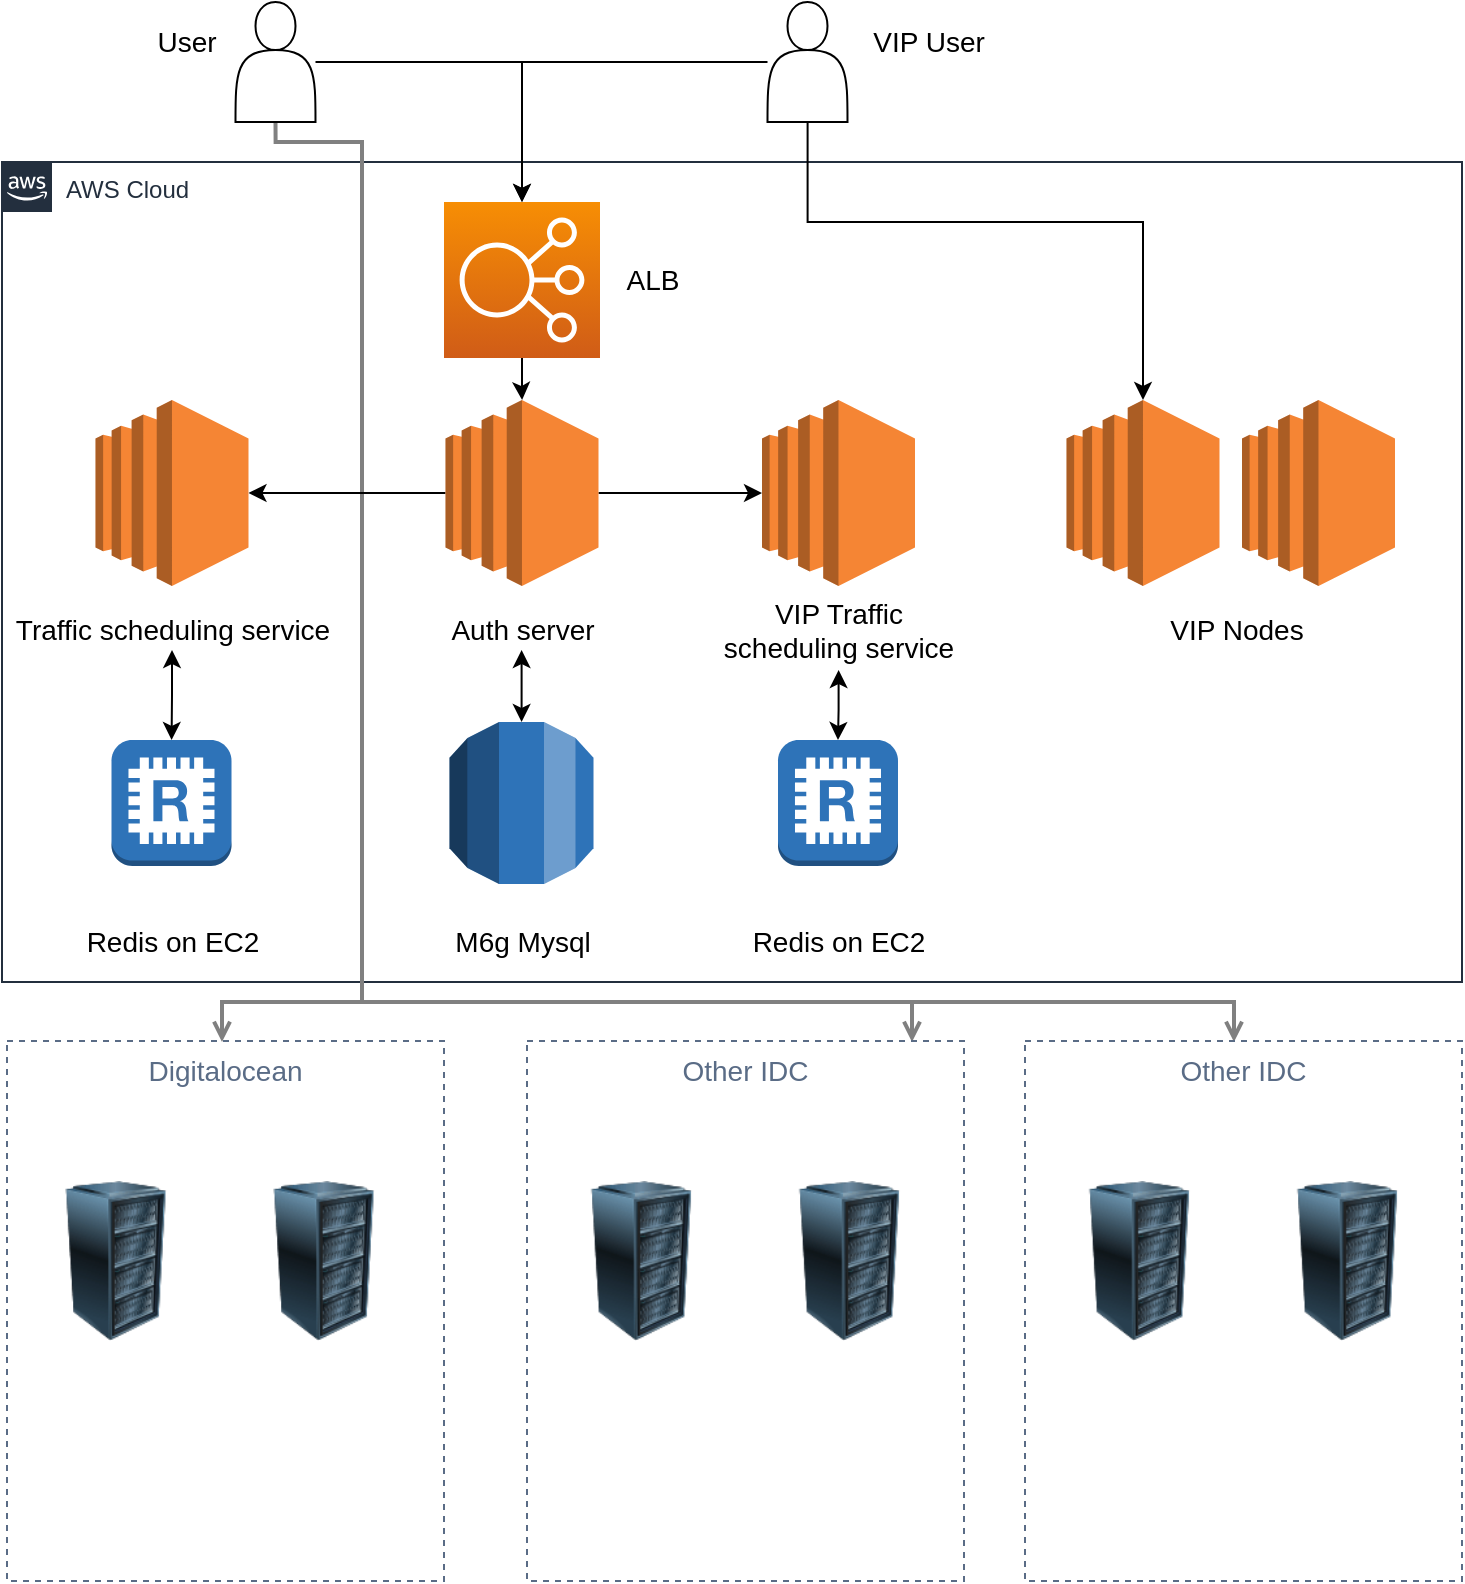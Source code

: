 <mxfile version="14.7.8" type="github">
  <diagram id="Ht1M8jgEwFfnCIfOTk4-" name="Page-1">
    <mxGraphModel dx="4730" dy="3897" grid="1" gridSize="10" guides="1" tooltips="1" connect="1" arrows="1" fold="1" page="1" pageScale="1" pageWidth="1169" pageHeight="827" math="0" shadow="0">
      <root>
        <mxCell id="0" />
        <mxCell id="1" parent="0" />
        <mxCell id="UEzPUAAOIrF-is8g5C7q-175" value="AWS Cloud" style="points=[[0,0],[0.25,0],[0.5,0],[0.75,0],[1,0],[1,0.25],[1,0.5],[1,0.75],[1,1],[0.75,1],[0.5,1],[0.25,1],[0,1],[0,0.75],[0,0.5],[0,0.25]];outlineConnect=0;gradientColor=none;html=1;whiteSpace=wrap;fontSize=12;fontStyle=0;shape=mxgraph.aws4.group;grIcon=mxgraph.aws4.group_aws_cloud_alt;strokeColor=#232F3E;fillColor=none;verticalAlign=top;align=left;spacingLeft=30;fontColor=#232F3E;dashed=0;labelBackgroundColor=#ffffff;" parent="1" vertex="1">
          <mxGeometry x="220" y="-730" width="730" height="410" as="geometry" />
        </mxCell>
        <mxCell id="UEzPUAAOIrF-is8g5C7q-202" style="edgeStyle=orthogonalEdgeStyle;rounded=0;orthogonalLoop=1;jettySize=auto;html=1;startArrow=none;startFill=0;endArrow=open;endFill=0;strokeColor=#808080;strokeWidth=2;exitX=0.5;exitY=1;exitDx=0;exitDy=0;" parent="1" source="9RIisdlZwtpkyTJBOxY_-11" edge="1">
          <mxGeometry relative="1" as="geometry">
            <Array as="points">
              <mxPoint x="357" y="-740" />
              <mxPoint x="400" y="-740" />
              <mxPoint x="400" y="-310" />
              <mxPoint x="330" y="-310" />
            </Array>
            <mxPoint x="740.067" y="-422.104" as="sourcePoint" />
            <mxPoint x="330" y="-290" as="targetPoint" />
          </mxGeometry>
        </mxCell>
        <mxCell id="UEzPUAAOIrF-is8g5C7q-203" style="edgeStyle=orthogonalEdgeStyle;rounded=0;orthogonalLoop=1;jettySize=auto;html=1;startArrow=none;startFill=0;endArrow=open;endFill=0;strokeColor=#808080;strokeWidth=2;" parent="1" edge="1">
          <mxGeometry relative="1" as="geometry">
            <Array as="points">
              <mxPoint x="740" y="-310" />
              <mxPoint x="675" y="-310" />
            </Array>
            <mxPoint x="400" y="-310" as="sourcePoint" />
            <mxPoint x="675" y="-290" as="targetPoint" />
          </mxGeometry>
        </mxCell>
        <mxCell id="UEzPUAAOIrF-is8g5C7q-204" style="edgeStyle=orthogonalEdgeStyle;rounded=0;orthogonalLoop=1;jettySize=auto;html=1;entryX=0.5;entryY=0;entryDx=0;entryDy=0;startArrow=none;startFill=0;endArrow=open;endFill=0;strokeColor=#808080;strokeWidth=2;" parent="1" edge="1">
          <mxGeometry relative="1" as="geometry">
            <Array as="points">
              <mxPoint x="740" y="-310" />
              <mxPoint x="836" y="-310" />
            </Array>
            <mxPoint x="400" y="-310" as="sourcePoint" />
            <mxPoint x="836" y="-290" as="targetPoint" />
          </mxGeometry>
        </mxCell>
        <mxCell id="9RIisdlZwtpkyTJBOxY_-2" value="Digitalocean" style="fillColor=none;strokeColor=#5A6C86;dashed=1;verticalAlign=top;fontStyle=0;fontColor=#5A6C86;fontSize=14;" vertex="1" parent="1">
          <mxGeometry x="222.5" y="-290.5" width="218.5" height="270" as="geometry" />
        </mxCell>
        <mxCell id="9RIisdlZwtpkyTJBOxY_-3" value="Other IDC" style="fillColor=none;strokeColor=#5A6C86;dashed=1;verticalAlign=top;fontStyle=0;fontColor=#5A6C86;fontSize=14;" vertex="1" parent="1">
          <mxGeometry x="482.5" y="-290.5" width="218.5" height="270" as="geometry" />
        </mxCell>
        <mxCell id="9RIisdlZwtpkyTJBOxY_-4" value="Other IDC" style="fillColor=none;strokeColor=#5A6C86;dashed=1;verticalAlign=top;fontStyle=0;fontColor=#5A6C86;fontSize=14;" vertex="1" parent="1">
          <mxGeometry x="731.5" y="-290.5" width="218.5" height="270" as="geometry" />
        </mxCell>
        <mxCell id="9RIisdlZwtpkyTJBOxY_-5" value="" style="image;html=1;image=img/lib/clip_art/computers/Server_Rack_128x128.png" vertex="1" parent="1">
          <mxGeometry x="237" y="-220.5" width="80" height="80" as="geometry" />
        </mxCell>
        <mxCell id="9RIisdlZwtpkyTJBOxY_-6" value="" style="image;html=1;image=img/lib/clip_art/computers/Server_Rack_128x128.png" vertex="1" parent="1">
          <mxGeometry x="341" y="-220.5" width="80" height="80" as="geometry" />
        </mxCell>
        <mxCell id="9RIisdlZwtpkyTJBOxY_-7" value="" style="image;html=1;image=img/lib/clip_art/computers/Server_Rack_128x128.png" vertex="1" parent="1">
          <mxGeometry x="499.75" y="-220.5" width="80" height="80" as="geometry" />
        </mxCell>
        <mxCell id="9RIisdlZwtpkyTJBOxY_-8" value="" style="image;html=1;image=img/lib/clip_art/computers/Server_Rack_128x128.png" vertex="1" parent="1">
          <mxGeometry x="603.75" y="-220.5" width="80" height="80" as="geometry" />
        </mxCell>
        <mxCell id="9RIisdlZwtpkyTJBOxY_-9" value="" style="image;html=1;image=img/lib/clip_art/computers/Server_Rack_128x128.png" vertex="1" parent="1">
          <mxGeometry x="748.75" y="-220.5" width="80" height="80" as="geometry" />
        </mxCell>
        <mxCell id="9RIisdlZwtpkyTJBOxY_-10" value="" style="image;html=1;image=img/lib/clip_art/computers/Server_Rack_128x128.png" vertex="1" parent="1">
          <mxGeometry x="852.75" y="-220.5" width="80" height="80" as="geometry" />
        </mxCell>
        <mxCell id="9RIisdlZwtpkyTJBOxY_-48" style="edgeStyle=orthogonalEdgeStyle;rounded=0;orthogonalLoop=1;jettySize=auto;html=1;fontSize=14;startArrow=none;startFill=0;" edge="1" parent="1" source="9RIisdlZwtpkyTJBOxY_-11" target="9RIisdlZwtpkyTJBOxY_-46">
          <mxGeometry relative="1" as="geometry" />
        </mxCell>
        <mxCell id="9RIisdlZwtpkyTJBOxY_-11" value="" style="shape=actor;whiteSpace=wrap;html=1;" vertex="1" parent="1">
          <mxGeometry x="336.75" y="-810" width="40" height="60" as="geometry" />
        </mxCell>
        <mxCell id="9RIisdlZwtpkyTJBOxY_-44" style="edgeStyle=orthogonalEdgeStyle;rounded=0;orthogonalLoop=1;jettySize=auto;html=1;entryX=0.5;entryY=0;entryDx=0;entryDy=0;entryPerimeter=0;fontSize=14;startArrow=none;startFill=0;" edge="1" parent="1" source="9RIisdlZwtpkyTJBOxY_-12" target="9RIisdlZwtpkyTJBOxY_-23">
          <mxGeometry relative="1" as="geometry">
            <Array as="points">
              <mxPoint x="623" y="-700" />
              <mxPoint x="791" y="-700" />
            </Array>
          </mxGeometry>
        </mxCell>
        <mxCell id="9RIisdlZwtpkyTJBOxY_-47" style="edgeStyle=orthogonalEdgeStyle;rounded=0;orthogonalLoop=1;jettySize=auto;html=1;fontSize=14;startArrow=none;startFill=0;" edge="1" parent="1" source="9RIisdlZwtpkyTJBOxY_-12" target="9RIisdlZwtpkyTJBOxY_-46">
          <mxGeometry relative="1" as="geometry" />
        </mxCell>
        <mxCell id="9RIisdlZwtpkyTJBOxY_-12" value="" style="shape=actor;whiteSpace=wrap;html=1;" vertex="1" parent="1">
          <mxGeometry x="602.75" y="-810" width="40" height="60" as="geometry" />
        </mxCell>
        <mxCell id="9RIisdlZwtpkyTJBOxY_-13" value="&lt;font style=&quot;font-size: 14px&quot;&gt;User&lt;/font&gt;" style="text;html=1;align=center;verticalAlign=middle;resizable=0;points=[];autosize=1;strokeColor=none;" vertex="1" parent="1">
          <mxGeometry x="286.75" y="-800" width="50" height="20" as="geometry" />
        </mxCell>
        <mxCell id="9RIisdlZwtpkyTJBOxY_-14" value="VIP User" style="text;html=1;align=center;verticalAlign=middle;resizable=0;points=[];autosize=1;strokeColor=none;fontSize=14;" vertex="1" parent="1">
          <mxGeometry x="647.75" y="-800" width="70" height="20" as="geometry" />
        </mxCell>
        <mxCell id="9RIisdlZwtpkyTJBOxY_-29" value="" style="edgeStyle=orthogonalEdgeStyle;rounded=0;orthogonalLoop=1;jettySize=auto;html=1;fontSize=14;startArrow=none;startFill=0;" edge="1" parent="1" source="9RIisdlZwtpkyTJBOxY_-15" target="9RIisdlZwtpkyTJBOxY_-21">
          <mxGeometry relative="1" as="geometry" />
        </mxCell>
        <mxCell id="9RIisdlZwtpkyTJBOxY_-42" value="" style="edgeStyle=orthogonalEdgeStyle;rounded=0;orthogonalLoop=1;jettySize=auto;html=1;fontSize=14;startArrow=none;startFill=0;" edge="1" parent="1" source="9RIisdlZwtpkyTJBOxY_-15" target="9RIisdlZwtpkyTJBOxY_-35">
          <mxGeometry relative="1" as="geometry" />
        </mxCell>
        <mxCell id="9RIisdlZwtpkyTJBOxY_-15" value="" style="outlineConnect=0;dashed=0;verticalLabelPosition=bottom;verticalAlign=top;align=center;html=1;shape=mxgraph.aws3.ec2;fillColor=#F58534;gradientColor=none;" vertex="1" parent="1">
          <mxGeometry x="441.75" y="-611" width="76.5" height="93" as="geometry" />
        </mxCell>
        <mxCell id="9RIisdlZwtpkyTJBOxY_-28" value="" style="edgeStyle=orthogonalEdgeStyle;rounded=0;orthogonalLoop=1;jettySize=auto;html=1;fontSize=14;startArrow=classic;startFill=1;" edge="1" parent="1" source="9RIisdlZwtpkyTJBOxY_-17" target="9RIisdlZwtpkyTJBOxY_-18">
          <mxGeometry relative="1" as="geometry" />
        </mxCell>
        <mxCell id="9RIisdlZwtpkyTJBOxY_-17" value="Auth server" style="text;html=1;align=center;verticalAlign=middle;resizable=0;points=[];autosize=1;strokeColor=none;fontSize=14;" vertex="1" parent="1">
          <mxGeometry x="434.75" y="-506" width="90" height="20" as="geometry" />
        </mxCell>
        <mxCell id="9RIisdlZwtpkyTJBOxY_-18" value="" style="outlineConnect=0;dashed=0;verticalLabelPosition=bottom;verticalAlign=top;align=center;html=1;shape=mxgraph.aws3.rds;fillColor=#2E73B8;gradientColor=none;" vertex="1" parent="1">
          <mxGeometry x="443.75" y="-450" width="72" height="81" as="geometry" />
        </mxCell>
        <mxCell id="9RIisdlZwtpkyTJBOxY_-19" value="M6g Mysql" style="text;html=1;align=center;verticalAlign=middle;resizable=0;points=[];autosize=1;strokeColor=none;fontSize=14;" vertex="1" parent="1">
          <mxGeometry x="440" y="-350" width="80" height="20" as="geometry" />
        </mxCell>
        <mxCell id="9RIisdlZwtpkyTJBOxY_-20" value="" style="outlineConnect=0;dashed=0;verticalLabelPosition=bottom;verticalAlign=top;align=center;html=1;shape=mxgraph.aws3.ec2;fillColor=#F58534;gradientColor=none;" vertex="1" parent="1">
          <mxGeometry x="840" y="-611" width="76.5" height="93" as="geometry" />
        </mxCell>
        <mxCell id="9RIisdlZwtpkyTJBOxY_-21" value="" style="outlineConnect=0;dashed=0;verticalLabelPosition=bottom;verticalAlign=top;align=center;html=1;shape=mxgraph.aws3.ec2;fillColor=#F58534;gradientColor=none;" vertex="1" parent="1">
          <mxGeometry x="266.75" y="-611" width="76.5" height="93" as="geometry" />
        </mxCell>
        <mxCell id="9RIisdlZwtpkyTJBOxY_-30" value="" style="edgeStyle=orthogonalEdgeStyle;rounded=0;orthogonalLoop=1;jettySize=auto;html=1;fontSize=14;startArrow=classic;startFill=1;" edge="1" parent="1" source="9RIisdlZwtpkyTJBOxY_-22" target="9RIisdlZwtpkyTJBOxY_-25">
          <mxGeometry relative="1" as="geometry" />
        </mxCell>
        <mxCell id="9RIisdlZwtpkyTJBOxY_-22" value="Traffic scheduling service" style="text;html=1;align=center;verticalAlign=middle;resizable=0;points=[];autosize=1;strokeColor=none;fontSize=14;" vertex="1" parent="1">
          <mxGeometry x="220" y="-506" width="170" height="20" as="geometry" />
        </mxCell>
        <mxCell id="9RIisdlZwtpkyTJBOxY_-23" value="" style="outlineConnect=0;dashed=0;verticalLabelPosition=bottom;verticalAlign=top;align=center;html=1;shape=mxgraph.aws3.ec2;fillColor=#F58534;gradientColor=none;" vertex="1" parent="1">
          <mxGeometry x="752.25" y="-611" width="76.5" height="93" as="geometry" />
        </mxCell>
        <mxCell id="9RIisdlZwtpkyTJBOxY_-24" value="VIP Nodes" style="text;html=1;align=center;verticalAlign=middle;resizable=0;points=[];autosize=1;strokeColor=none;fontSize=14;" vertex="1" parent="1">
          <mxGeometry x="797.25" y="-506" width="80" height="20" as="geometry" />
        </mxCell>
        <mxCell id="9RIisdlZwtpkyTJBOxY_-25" value="" style="outlineConnect=0;dashed=0;verticalLabelPosition=bottom;verticalAlign=top;align=center;html=1;shape=mxgraph.aws3.redis;fillColor=#2E73B8;gradientColor=none;fontSize=14;" vertex="1" parent="1">
          <mxGeometry x="274.75" y="-441" width="60" height="63" as="geometry" />
        </mxCell>
        <mxCell id="9RIisdlZwtpkyTJBOxY_-26" value="Redis on EC2" style="text;html=1;align=center;verticalAlign=middle;resizable=0;points=[];autosize=1;strokeColor=none;fontSize=14;" vertex="1" parent="1">
          <mxGeometry x="255" y="-350" width="100" height="20" as="geometry" />
        </mxCell>
        <mxCell id="9RIisdlZwtpkyTJBOxY_-35" value="" style="outlineConnect=0;dashed=0;verticalLabelPosition=bottom;verticalAlign=top;align=center;html=1;shape=mxgraph.aws3.ec2;fillColor=#F58534;gradientColor=none;" vertex="1" parent="1">
          <mxGeometry x="600" y="-611" width="76.5" height="93" as="geometry" />
        </mxCell>
        <mxCell id="9RIisdlZwtpkyTJBOxY_-36" value="" style="edgeStyle=orthogonalEdgeStyle;rounded=0;orthogonalLoop=1;jettySize=auto;html=1;fontSize=14;startArrow=classic;startFill=1;" edge="1" parent="1" source="9RIisdlZwtpkyTJBOxY_-37" target="9RIisdlZwtpkyTJBOxY_-38">
          <mxGeometry relative="1" as="geometry" />
        </mxCell>
        <mxCell id="9RIisdlZwtpkyTJBOxY_-37" value="VIP Traffic &lt;br&gt;scheduling service" style="text;html=1;align=center;verticalAlign=middle;resizable=0;points=[];autosize=1;strokeColor=none;fontSize=14;" vertex="1" parent="1">
          <mxGeometry x="573.25" y="-516" width="130" height="40" as="geometry" />
        </mxCell>
        <mxCell id="9RIisdlZwtpkyTJBOxY_-38" value="" style="outlineConnect=0;dashed=0;verticalLabelPosition=bottom;verticalAlign=top;align=center;html=1;shape=mxgraph.aws3.redis;fillColor=#2E73B8;gradientColor=none;fontSize=14;" vertex="1" parent="1">
          <mxGeometry x="608" y="-441" width="60" height="63" as="geometry" />
        </mxCell>
        <mxCell id="9RIisdlZwtpkyTJBOxY_-39" value="Redis on EC2" style="text;html=1;align=center;verticalAlign=middle;resizable=0;points=[];autosize=1;strokeColor=none;fontSize=14;" vertex="1" parent="1">
          <mxGeometry x="588.25" y="-350" width="100" height="20" as="geometry" />
        </mxCell>
        <mxCell id="9RIisdlZwtpkyTJBOxY_-49" value="" style="edgeStyle=orthogonalEdgeStyle;rounded=0;orthogonalLoop=1;jettySize=auto;html=1;fontSize=14;startArrow=none;startFill=0;" edge="1" parent="1" source="9RIisdlZwtpkyTJBOxY_-46" target="9RIisdlZwtpkyTJBOxY_-15">
          <mxGeometry relative="1" as="geometry" />
        </mxCell>
        <mxCell id="9RIisdlZwtpkyTJBOxY_-46" value="" style="points=[[0,0,0],[0.25,0,0],[0.5,0,0],[0.75,0,0],[1,0,0],[0,1,0],[0.25,1,0],[0.5,1,0],[0.75,1,0],[1,1,0],[0,0.25,0],[0,0.5,0],[0,0.75,0],[1,0.25,0],[1,0.5,0],[1,0.75,0]];outlineConnect=0;fontColor=#232F3E;gradientColor=#F78E04;gradientDirection=north;fillColor=#D05C17;strokeColor=#ffffff;dashed=0;verticalLabelPosition=bottom;verticalAlign=top;align=center;html=1;fontSize=12;fontStyle=0;aspect=fixed;shape=mxgraph.aws4.resourceIcon;resIcon=mxgraph.aws4.elastic_load_balancing;" vertex="1" parent="1">
          <mxGeometry x="441" y="-710" width="78" height="78" as="geometry" />
        </mxCell>
        <mxCell id="9RIisdlZwtpkyTJBOxY_-50" value="ALB" style="text;html=1;align=center;verticalAlign=middle;resizable=0;points=[];autosize=1;strokeColor=none;fontSize=14;" vertex="1" parent="1">
          <mxGeometry x="524.75" y="-681" width="40" height="20" as="geometry" />
        </mxCell>
      </root>
    </mxGraphModel>
  </diagram>
</mxfile>
